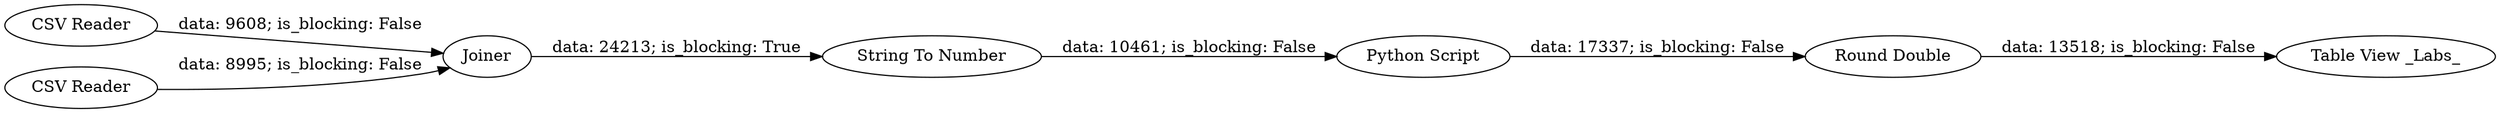 digraph {
	"8850261268755083825_5" [label="Round Double"]
	"8850261268755083825_24" [label="CSV Reader"]
	"8850261268755083825_2" [label="Python Script"]
	"8850261268755083825_17" [label=Joiner]
	"8850261268755083825_25" [label="Table View _Labs_"]
	"8850261268755083825_18" [label="String To Number"]
	"8850261268755083825_23" [label="CSV Reader"]
	"8850261268755083825_24" -> "8850261268755083825_17" [label="data: 9608; is_blocking: False"]
	"8850261268755083825_2" -> "8850261268755083825_5" [label="data: 17337; is_blocking: False"]
	"8850261268755083825_17" -> "8850261268755083825_18" [label="data: 24213; is_blocking: True"]
	"8850261268755083825_18" -> "8850261268755083825_2" [label="data: 10461; is_blocking: False"]
	"8850261268755083825_23" -> "8850261268755083825_17" [label="data: 8995; is_blocking: False"]
	"8850261268755083825_5" -> "8850261268755083825_25" [label="data: 13518; is_blocking: False"]
	rankdir=LR
}
